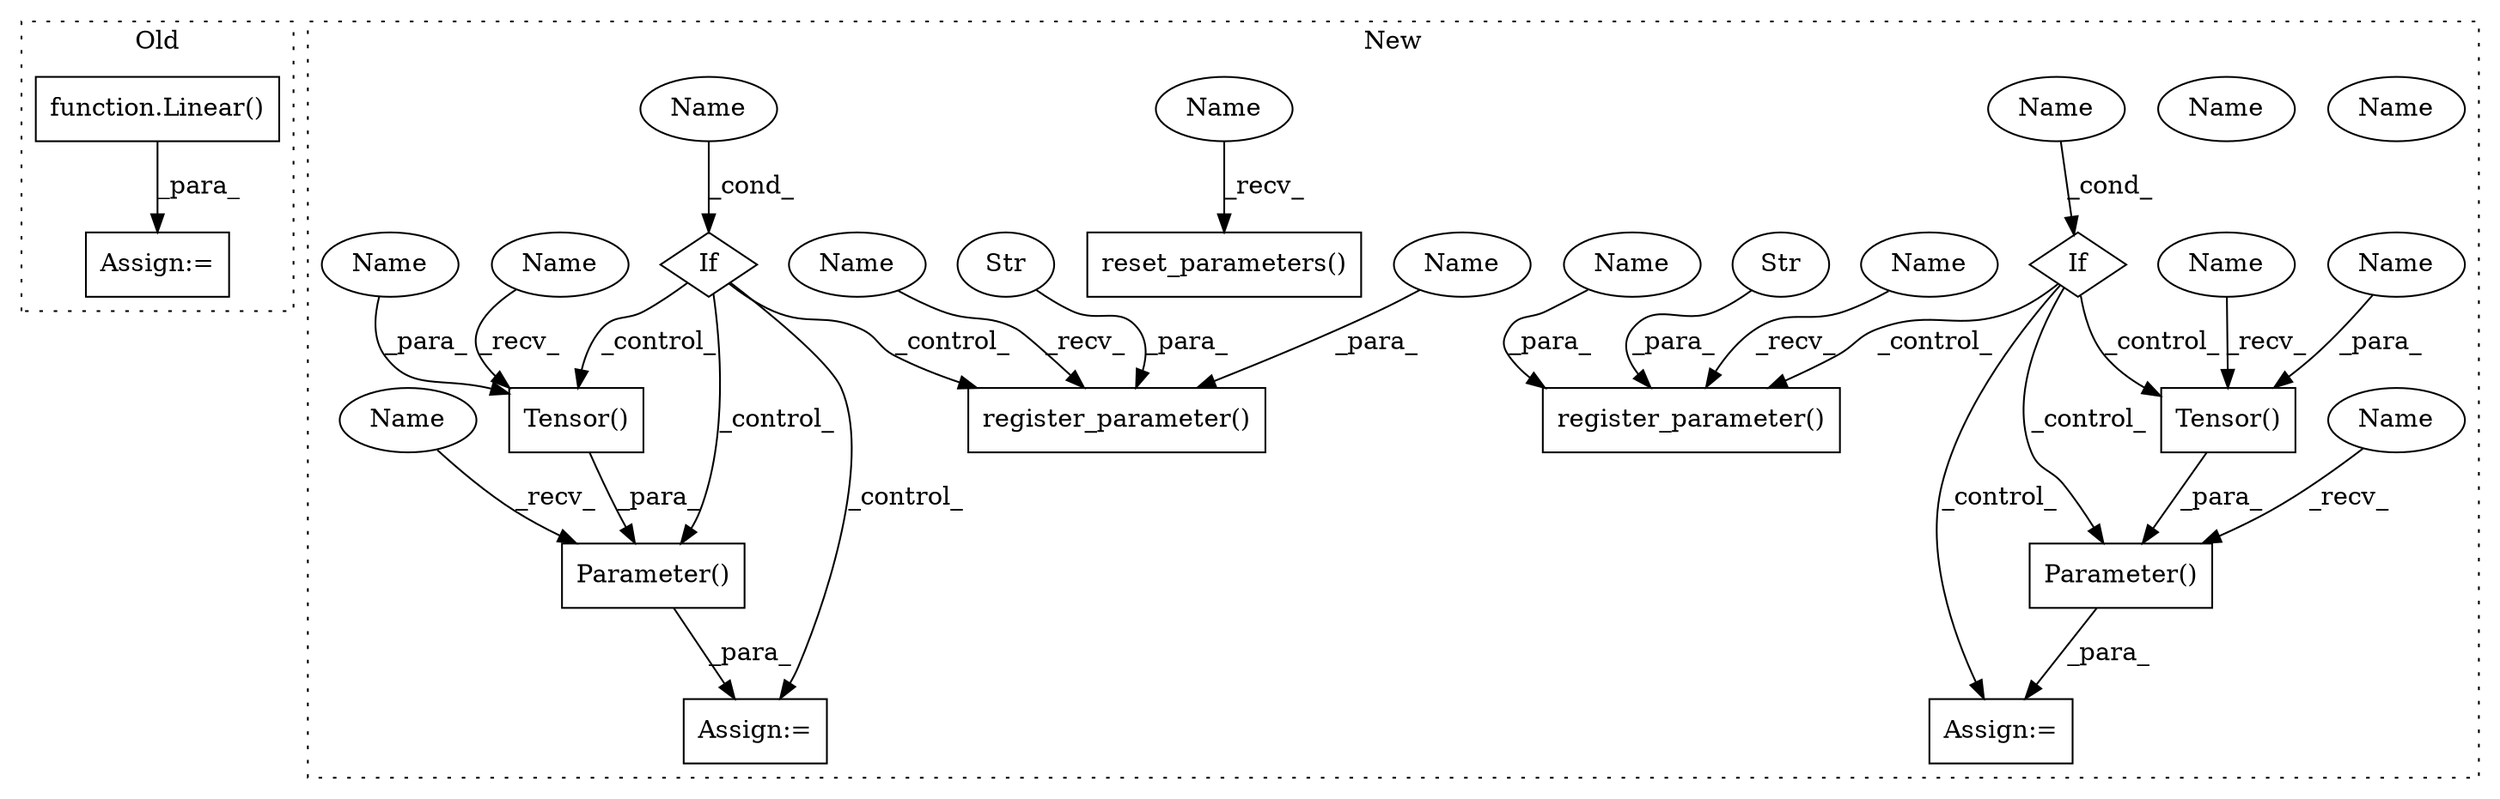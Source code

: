 digraph G {
subgraph cluster0 {
1 [label="function.Linear()" a="75" s="3723,3749" l="7,27" shape="box"];
9 [label="Assign:=" a="68" s="3720" l="3" shape="box"];
label = "Old";
style="dotted";
}
subgraph cluster1 {
2 [label="register_parameter()" a="75" s="3766,3804" l="24,1" shape="box"];
3 [label="If" a="96" s="3652,3661" l="3,15" shape="diamond"];
4 [label="Parameter()" a="75" s="3690,3736" l="13,1" shape="box"];
5 [label="Str" a="66" s="3790" l="8" shape="ellipse"];
6 [label="reset_parameters()" a="75" s="3966" l="23" shape="box"];
7 [label="Name" a="87" s="3655" l="6" shape="ellipse"];
8 [label="Assign:=" a="68" s="3687" l="3" shape="box"];
10 [label="Tensor()" a="75" s="3703,3735" l="13,1" shape="box"];
11 [label="Tensor()" a="75" s="3864,3886" l="13,1" shape="box"];
12 [label="Parameter()" a="75" s="3851,3887" l="13,1" shape="box"];
13 [label="Assign:=" a="68" s="3848" l="3" shape="box"];
14 [label="If" a="96" s="3817,3824" l="3,15" shape="diamond"];
15 [label="register_parameter()" a="75" s="3917,3953" l="24,1" shape="box"];
16 [label="Str" a="66" s="3941" l="6" shape="ellipse"];
17 [label="Name" a="87" s="3820" l="4" shape="ellipse"];
18 [label="Name" a="87" s="3655" l="6" shape="ellipse"];
19 [label="Name" a="87" s="3877" l="9" shape="ellipse"];
20 [label="Name" a="87" s="3726" l="9" shape="ellipse"];
21 [label="Name" a="87" s="3766" l="4" shape="ellipse"];
22 [label="Name" a="87" s="3917" l="4" shape="ellipse"];
23 [label="Name" a="87" s="3966" l="4" shape="ellipse"];
24 [label="Name" a="87" s="3800" l="4" shape="ellipse"];
25 [label="Name" a="87" s="3949" l="4" shape="ellipse"];
26 [label="Name" a="87" s="3820" l="4" shape="ellipse"];
27 [label="Name" a="87" s="3851" l="2" shape="ellipse"];
28 [label="Name" a="87" s="3690" l="2" shape="ellipse"];
29 [label="Name" a="87" s="3703" l="5" shape="ellipse"];
30 [label="Name" a="87" s="3864" l="5" shape="ellipse"];
label = "New";
style="dotted";
}
1 -> 9 [label="_para_"];
3 -> 2 [label="_control_"];
3 -> 10 [label="_control_"];
3 -> 4 [label="_control_"];
3 -> 8 [label="_control_"];
4 -> 8 [label="_para_"];
5 -> 2 [label="_para_"];
10 -> 4 [label="_para_"];
11 -> 12 [label="_para_"];
12 -> 13 [label="_para_"];
14 -> 11 [label="_control_"];
14 -> 12 [label="_control_"];
14 -> 15 [label="_control_"];
14 -> 13 [label="_control_"];
16 -> 15 [label="_para_"];
18 -> 3 [label="_cond_"];
19 -> 11 [label="_para_"];
20 -> 10 [label="_para_"];
21 -> 2 [label="_recv_"];
22 -> 15 [label="_recv_"];
23 -> 6 [label="_recv_"];
24 -> 2 [label="_para_"];
25 -> 15 [label="_para_"];
26 -> 14 [label="_cond_"];
27 -> 12 [label="_recv_"];
28 -> 4 [label="_recv_"];
29 -> 10 [label="_recv_"];
30 -> 11 [label="_recv_"];
}